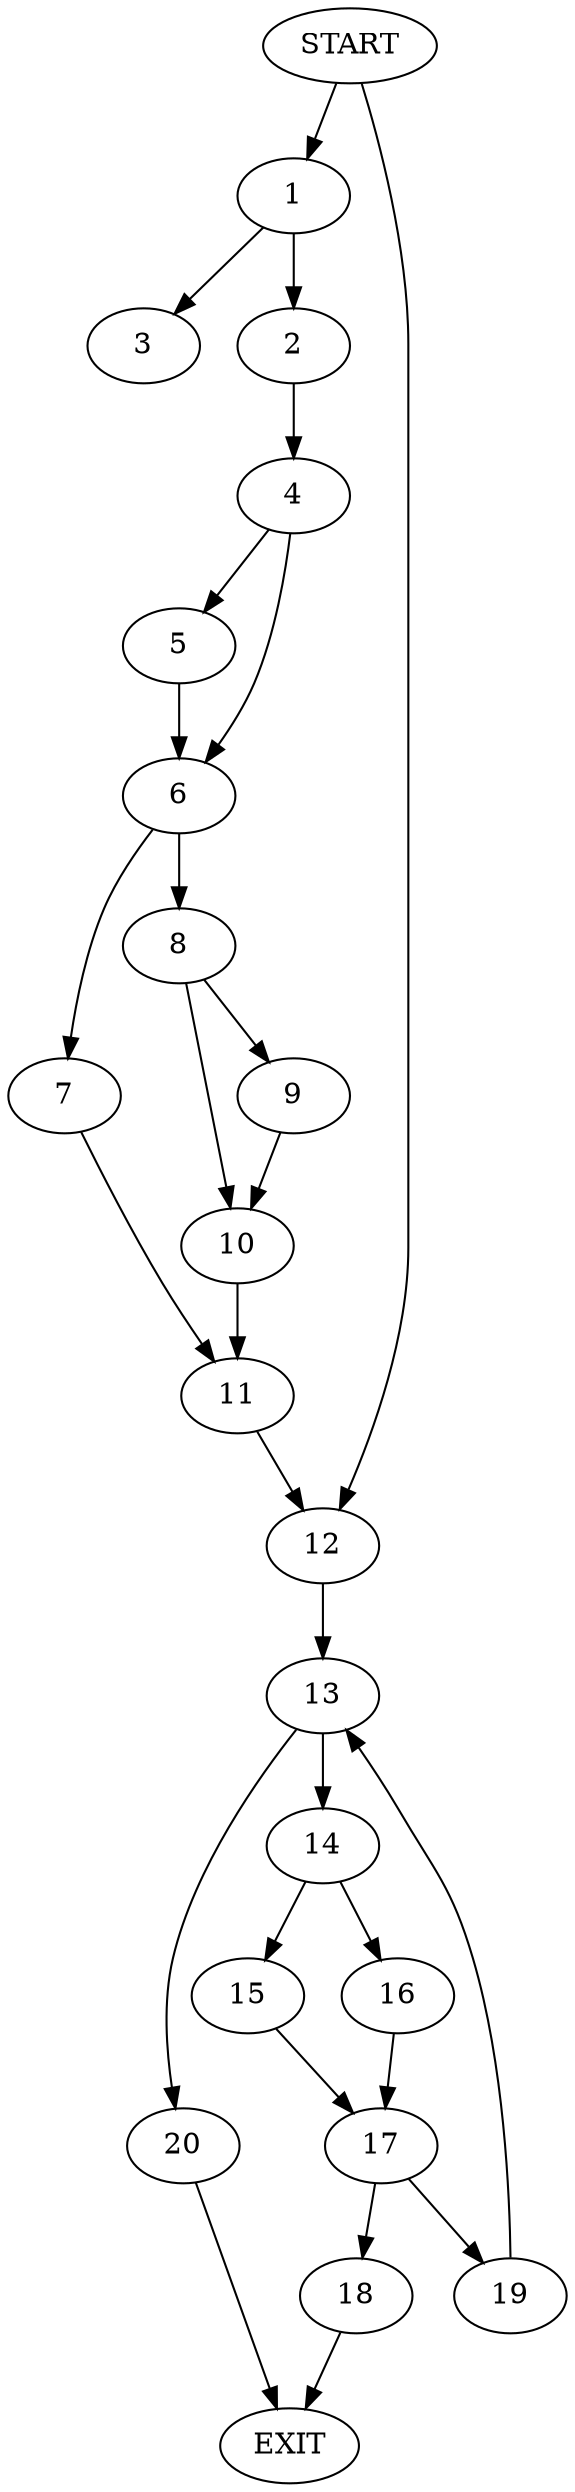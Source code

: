digraph { 
0 [label="START"];
1;
2;
3;
4;
5;
6;
7;
8;
9;
10;
11;
12;
13;
14;
15;
16;
17;
18;
19;
20;
21[label="EXIT"];
0 -> 1;
0 -> 12;
1 -> 2;
1 -> 3;
2 -> 4;
4 -> 5;
4 -> 6;
5 -> 6;
6 -> 7;
6 -> 8;
7 -> 11;
8 -> 9;
8 -> 10;
9 -> 10;
10 -> 11;
11 -> 12;
12 -> 13;
13 -> 14;
13 -> 20;
14 -> 15;
14 -> 16;
15 -> 17;
16 -> 17;
17 -> 18;
17 -> 19;
18 -> 21;
19 -> 13;
20 -> 21;
}